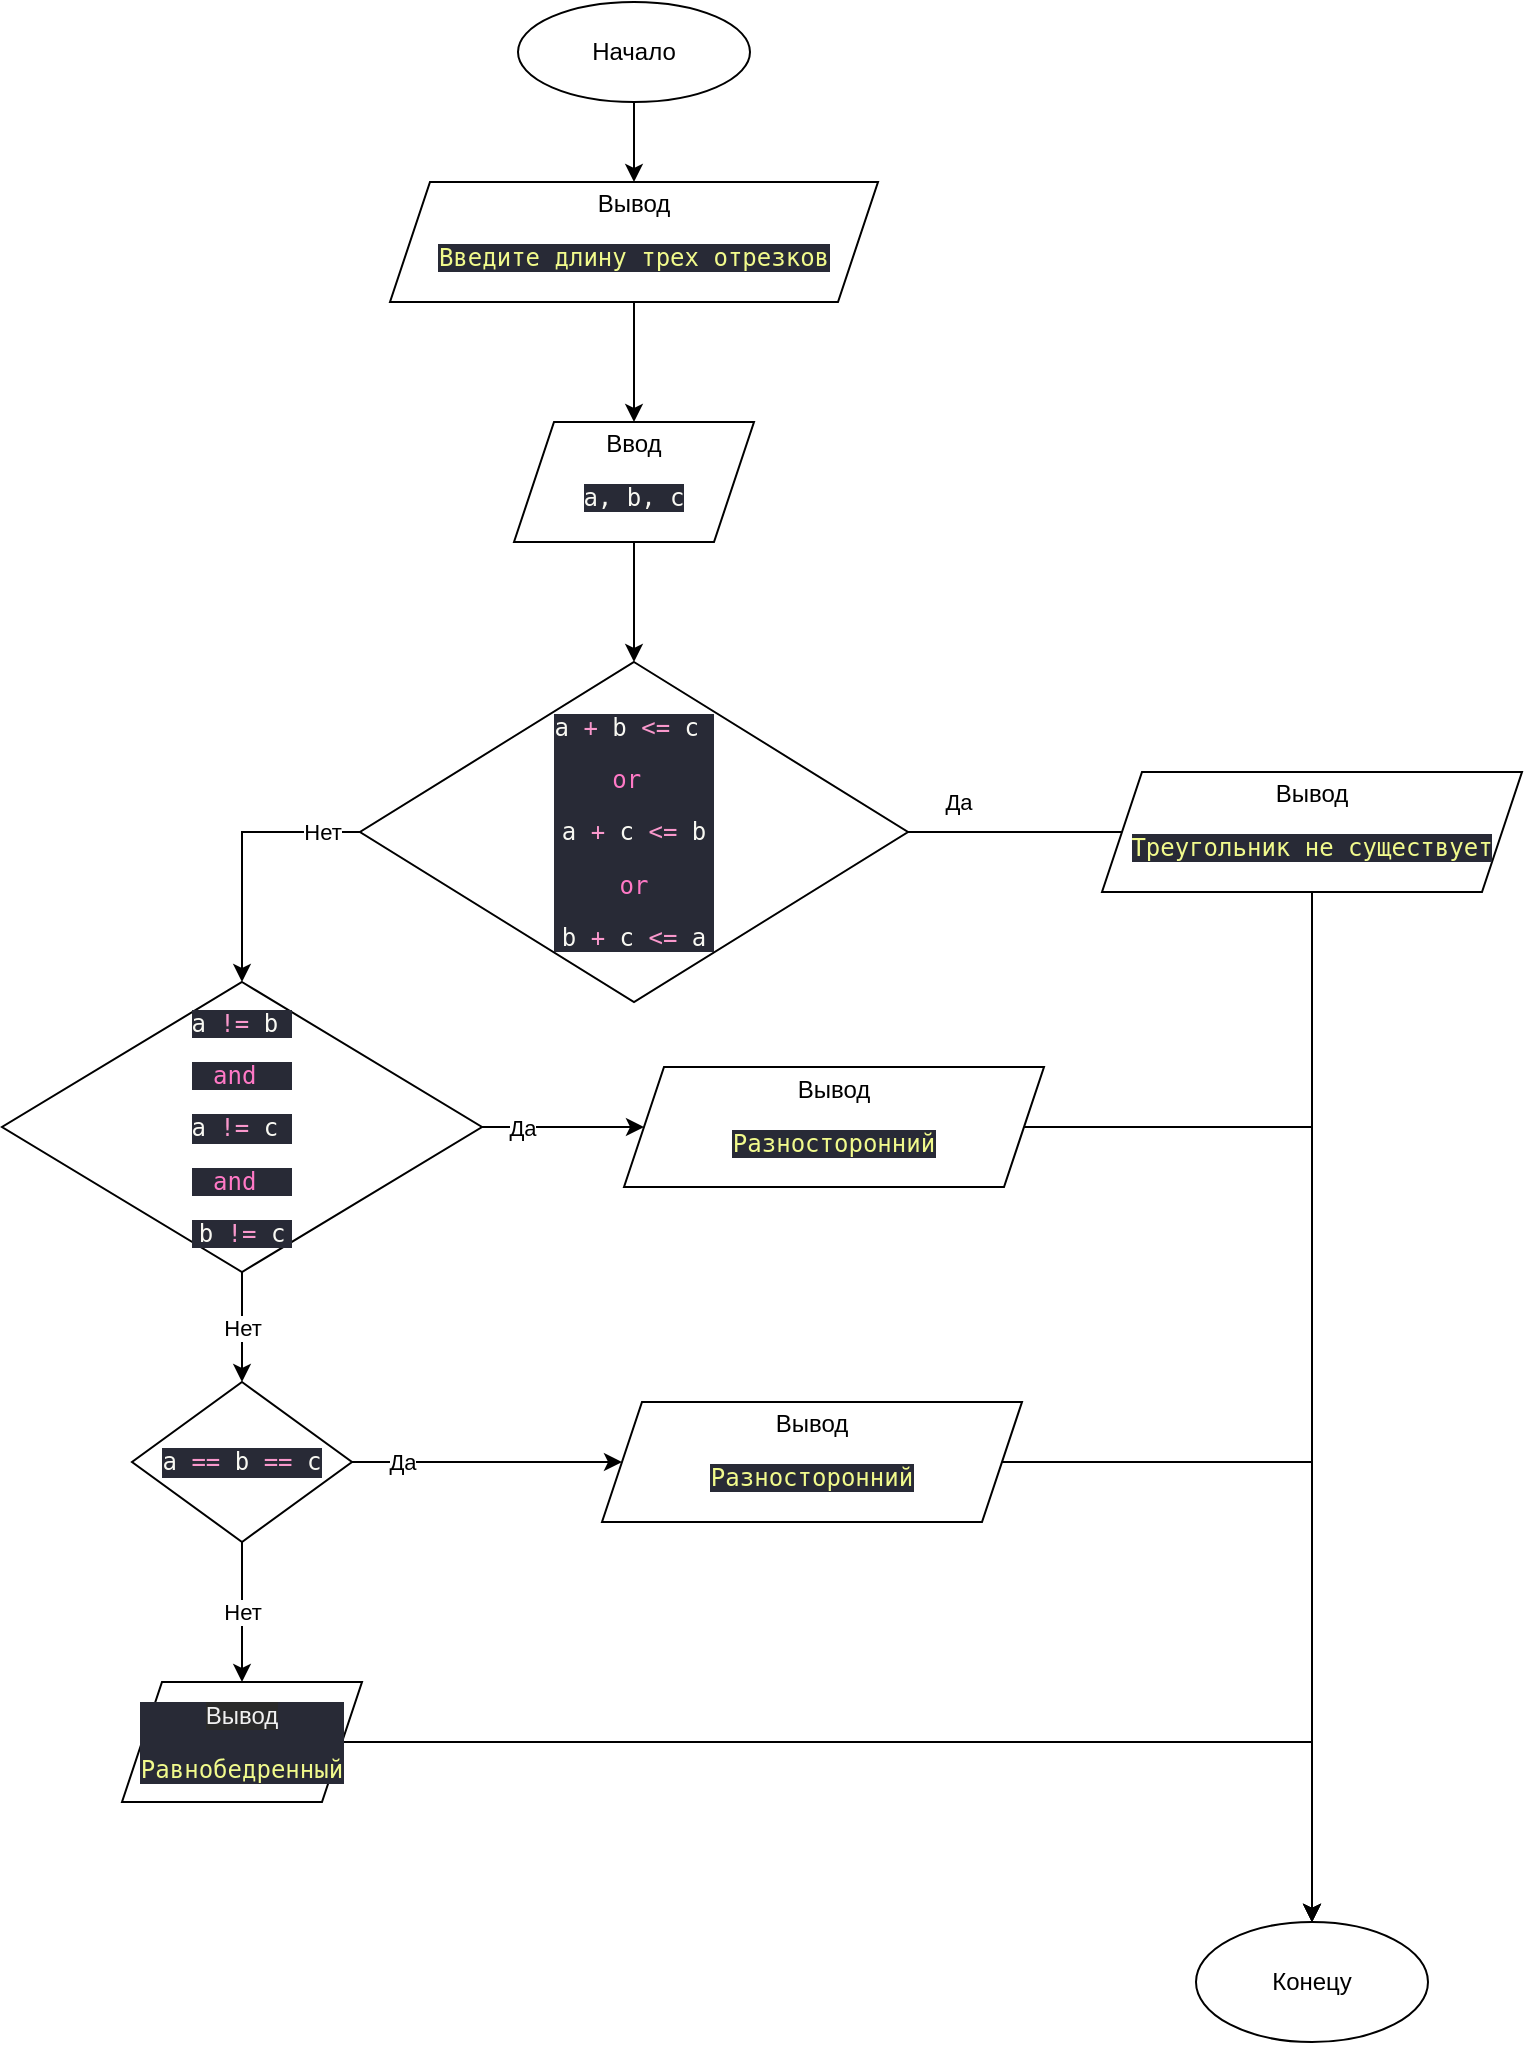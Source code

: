<mxfile version="14.2.7" type="github">
  <diagram id="hMqZd6t-Wr05iG-IaIav" name="Страница 1">
    <mxGraphModel dx="2022" dy="1124" grid="1" gridSize="10" guides="1" tooltips="1" connect="1" arrows="1" fold="1" page="1" pageScale="1" pageWidth="827" pageHeight="1169" math="0" shadow="0">
      <root>
        <mxCell id="0" />
        <mxCell id="1" parent="0" />
        <mxCell id="IrXiWzMrz5V52EHvldZ--1" style="edgeStyle=orthogonalEdgeStyle;rounded=0;orthogonalLoop=1;jettySize=auto;html=1;" edge="1" parent="1" source="IrXiWzMrz5V52EHvldZ--2" target="IrXiWzMrz5V52EHvldZ--5">
          <mxGeometry relative="1" as="geometry" />
        </mxCell>
        <mxCell id="IrXiWzMrz5V52EHvldZ--2" value="Начало" style="ellipse;whiteSpace=wrap;html=1;" vertex="1" parent="1">
          <mxGeometry x="298" y="70" width="116" height="50" as="geometry" />
        </mxCell>
        <mxCell id="IrXiWzMrz5V52EHvldZ--3" value="Конецу" style="ellipse;whiteSpace=wrap;html=1;" vertex="1" parent="1">
          <mxGeometry x="637" y="1030" width="116" height="60" as="geometry" />
        </mxCell>
        <mxCell id="IrXiWzMrz5V52EHvldZ--4" style="edgeStyle=orthogonalEdgeStyle;rounded=0;orthogonalLoop=1;jettySize=auto;html=1;" edge="1" parent="1" source="IrXiWzMrz5V52EHvldZ--5" target="IrXiWzMrz5V52EHvldZ--7">
          <mxGeometry relative="1" as="geometry" />
        </mxCell>
        <mxCell id="IrXiWzMrz5V52EHvldZ--5" value="Вывод&lt;br&gt;&lt;pre style=&quot;background-color: #282a36 ; color: #f8f8f2 ; font-family: &amp;#34;jetbrains mono&amp;#34; , monospace ; font-size: 9 8pt&quot;&gt;&lt;span style=&quot;color: #f1fa8c&quot;&gt;Введите длину трех отрезков&lt;/span&gt;&lt;/pre&gt;" style="shape=parallelogram;perimeter=parallelogramPerimeter;whiteSpace=wrap;html=1;fixedSize=1;" vertex="1" parent="1">
          <mxGeometry x="234" y="160" width="244" height="60" as="geometry" />
        </mxCell>
        <mxCell id="IrXiWzMrz5V52EHvldZ--6" style="edgeStyle=orthogonalEdgeStyle;rounded=0;orthogonalLoop=1;jettySize=auto;html=1;" edge="1" parent="1" source="IrXiWzMrz5V52EHvldZ--7" target="IrXiWzMrz5V52EHvldZ--16">
          <mxGeometry relative="1" as="geometry" />
        </mxCell>
        <mxCell id="IrXiWzMrz5V52EHvldZ--7" value="Ввод&lt;br&gt;&lt;pre style=&quot;background-color: #282a36 ; color: #f8f8f2 ; font-family: &amp;#34;jetbrains mono&amp;#34; , monospace ; font-size: 9 8pt&quot;&gt;a, b, c&lt;/pre&gt;" style="shape=parallelogram;perimeter=parallelogramPerimeter;whiteSpace=wrap;html=1;fixedSize=1;" vertex="1" parent="1">
          <mxGeometry x="296" y="280" width="120" height="60" as="geometry" />
        </mxCell>
        <mxCell id="IrXiWzMrz5V52EHvldZ--19" value="Да" style="edgeStyle=orthogonalEdgeStyle;rounded=0;orthogonalLoop=1;jettySize=auto;html=1;entryX=1;entryY=0.5;entryDx=0;entryDy=0;" edge="1" parent="1" source="IrXiWzMrz5V52EHvldZ--16" target="IrXiWzMrz5V52EHvldZ--17">
          <mxGeometry x="-0.836" y="15" relative="1" as="geometry">
            <mxPoint as="offset" />
          </mxGeometry>
        </mxCell>
        <mxCell id="IrXiWzMrz5V52EHvldZ--20" value="Нет" style="edgeStyle=orthogonalEdgeStyle;rounded=0;orthogonalLoop=1;jettySize=auto;html=1;" edge="1" parent="1" source="IrXiWzMrz5V52EHvldZ--16" target="IrXiWzMrz5V52EHvldZ--18">
          <mxGeometry x="-0.716" relative="1" as="geometry">
            <Array as="points">
              <mxPoint x="160" y="485" />
            </Array>
            <mxPoint as="offset" />
          </mxGeometry>
        </mxCell>
        <mxCell id="IrXiWzMrz5V52EHvldZ--16" value="&lt;pre style=&quot;background-color: #282a36 ; color: #f8f8f2 ; font-family: &amp;#34;jetbrains mono&amp;#34; , monospace ; font-size: 9 8pt&quot;&gt;&lt;pre style=&quot;font-family: &amp;#34;jetbrains mono&amp;#34; , monospace&quot;&gt;a &lt;span style=&quot;color: #f998cc&quot;&gt;+ &lt;/span&gt;b &lt;span style=&quot;color: #f998cc&quot;&gt;&amp;lt;= &lt;/span&gt;c &lt;/pre&gt;&lt;pre style=&quot;font-family: &amp;#34;jetbrains mono&amp;#34; , monospace&quot;&gt;&lt;span style=&quot;color: #ff79c6&quot;&gt;or &lt;/span&gt;&lt;/pre&gt;&lt;pre style=&quot;font-family: &amp;#34;jetbrains mono&amp;#34; , monospace&quot;&gt;a &lt;span style=&quot;color: #f998cc&quot;&gt;+ &lt;/span&gt;c &lt;span style=&quot;color: #f998cc&quot;&gt;&amp;lt;= &lt;/span&gt;b&lt;/pre&gt;&lt;pre style=&quot;font-family: &amp;#34;jetbrains mono&amp;#34; , monospace&quot;&gt; &lt;span style=&quot;color: #ff79c6&quot;&gt;or &lt;/span&gt;&lt;/pre&gt;&lt;pre style=&quot;font-family: &amp;#34;jetbrains mono&amp;#34; , monospace&quot;&gt;b &lt;span style=&quot;color: #f998cc&quot;&gt;+ &lt;/span&gt;c &lt;span style=&quot;color: #f998cc&quot;&gt;&amp;lt;= &lt;/span&gt;a&lt;/pre&gt;&lt;/pre&gt;" style="rhombus;whiteSpace=wrap;html=1;" vertex="1" parent="1">
          <mxGeometry x="219" y="400" width="274" height="170" as="geometry" />
        </mxCell>
        <mxCell id="IrXiWzMrz5V52EHvldZ--29" style="edgeStyle=orthogonalEdgeStyle;rounded=0;orthogonalLoop=1;jettySize=auto;html=1;" edge="1" parent="1" source="IrXiWzMrz5V52EHvldZ--17" target="IrXiWzMrz5V52EHvldZ--3">
          <mxGeometry relative="1" as="geometry" />
        </mxCell>
        <mxCell id="IrXiWzMrz5V52EHvldZ--17" value="Вывод&lt;br&gt;&lt;pre style=&quot;background-color: #282a36 ; color: #f8f8f2 ; font-family: &amp;#34;jetbrains mono&amp;#34; , monospace ; font-size: 9 8pt&quot;&gt;&lt;span style=&quot;color: #f1fa8c&quot;&gt;Треугольник не существует&lt;/span&gt;&lt;/pre&gt;" style="shape=parallelogram;perimeter=parallelogramPerimeter;whiteSpace=wrap;html=1;fixedSize=1;" vertex="1" parent="1">
          <mxGeometry x="590" y="455" width="210" height="60" as="geometry" />
        </mxCell>
        <mxCell id="IrXiWzMrz5V52EHvldZ--22" value="Да" style="edgeStyle=orthogonalEdgeStyle;rounded=0;orthogonalLoop=1;jettySize=auto;html=1;" edge="1" parent="1" source="IrXiWzMrz5V52EHvldZ--18" target="IrXiWzMrz5V52EHvldZ--21">
          <mxGeometry x="-0.506" relative="1" as="geometry">
            <mxPoint as="offset" />
          </mxGeometry>
        </mxCell>
        <mxCell id="IrXiWzMrz5V52EHvldZ--24" value="Нет" style="edgeStyle=orthogonalEdgeStyle;rounded=0;orthogonalLoop=1;jettySize=auto;html=1;" edge="1" parent="1" source="IrXiWzMrz5V52EHvldZ--18" target="IrXiWzMrz5V52EHvldZ--23">
          <mxGeometry relative="1" as="geometry" />
        </mxCell>
        <mxCell id="IrXiWzMrz5V52EHvldZ--18" value="&lt;pre style=&quot;background-color: #282a36 ; color: #f8f8f2 ; font-family: &amp;#34;jetbrains mono&amp;#34; , monospace ; font-size: 9 8pt&quot;&gt;a &lt;span style=&quot;color: #f998cc&quot;&gt;!= &lt;/span&gt;b &lt;/pre&gt;&lt;pre style=&quot;background-color: #282a36 ; color: #f8f8f2 ; font-family: &amp;#34;jetbrains mono&amp;#34; , monospace ; font-size: 9 8pt&quot;&gt;&lt;span style=&quot;color: #ff79c6&quot;&gt;and &lt;/span&gt;&lt;/pre&gt;&lt;pre style=&quot;background-color: #282a36 ; color: #f8f8f2 ; font-family: &amp;#34;jetbrains mono&amp;#34; , monospace ; font-size: 9 8pt&quot;&gt;a &lt;span style=&quot;color: #f998cc&quot;&gt;!= &lt;/span&gt;c &lt;/pre&gt;&lt;pre style=&quot;background-color: #282a36 ; color: #f8f8f2 ; font-family: &amp;#34;jetbrains mono&amp;#34; , monospace ; font-size: 9 8pt&quot;&gt;&lt;span style=&quot;color: rgb(255 , 121 , 198) ; white-space: normal&quot;&gt;and&amp;nbsp;&lt;/span&gt;&lt;br&gt;&lt;/pre&gt;&lt;pre style=&quot;background-color: #282a36 ; color: #f8f8f2 ; font-family: &amp;#34;jetbrains mono&amp;#34; , monospace ; font-size: 9 8pt&quot;&gt;b &lt;span style=&quot;color: #f998cc&quot;&gt;!= &lt;/span&gt;c&lt;/pre&gt;" style="rhombus;whiteSpace=wrap;html=1;" vertex="1" parent="1">
          <mxGeometry x="40" y="560" width="240" height="145" as="geometry" />
        </mxCell>
        <mxCell id="IrXiWzMrz5V52EHvldZ--30" style="edgeStyle=orthogonalEdgeStyle;rounded=0;orthogonalLoop=1;jettySize=auto;html=1;" edge="1" parent="1" source="IrXiWzMrz5V52EHvldZ--21" target="IrXiWzMrz5V52EHvldZ--3">
          <mxGeometry relative="1" as="geometry" />
        </mxCell>
        <mxCell id="IrXiWzMrz5V52EHvldZ--21" value="Вывод&lt;br&gt;&lt;pre style=&quot;background-color: #282a36 ; color: #f8f8f2 ; font-family: &amp;#34;jetbrains mono&amp;#34; , monospace ; font-size: 9 8pt&quot;&gt;&lt;pre style=&quot;font-family: &amp;#34;jetbrains mono&amp;#34; , monospace&quot;&gt;&lt;span style=&quot;color: #f1fa8c&quot;&gt;Разносторонний&lt;/span&gt;&lt;/pre&gt;&lt;/pre&gt;" style="shape=parallelogram;perimeter=parallelogramPerimeter;whiteSpace=wrap;html=1;fixedSize=1;" vertex="1" parent="1">
          <mxGeometry x="351" y="602.5" width="210" height="60" as="geometry" />
        </mxCell>
        <mxCell id="IrXiWzMrz5V52EHvldZ--26" value="Да" style="edgeStyle=orthogonalEdgeStyle;rounded=0;orthogonalLoop=1;jettySize=auto;html=1;" edge="1" parent="1" source="IrXiWzMrz5V52EHvldZ--23" target="IrXiWzMrz5V52EHvldZ--25">
          <mxGeometry x="-0.63" relative="1" as="geometry">
            <Array as="points">
              <mxPoint x="240" y="800" />
              <mxPoint x="240" y="800" />
            </Array>
            <mxPoint as="offset" />
          </mxGeometry>
        </mxCell>
        <mxCell id="IrXiWzMrz5V52EHvldZ--28" value="Нет" style="edgeStyle=orthogonalEdgeStyle;rounded=0;orthogonalLoop=1;jettySize=auto;html=1;" edge="1" parent="1" source="IrXiWzMrz5V52EHvldZ--23" target="IrXiWzMrz5V52EHvldZ--27">
          <mxGeometry relative="1" as="geometry" />
        </mxCell>
        <mxCell id="IrXiWzMrz5V52EHvldZ--23" value="&lt;pre style=&quot;background-color: #282a36 ; color: #f8f8f2 ; font-family: &amp;#34;jetbrains mono&amp;#34; , monospace ; font-size: 9 8pt&quot;&gt;a &lt;span style=&quot;color: #f998cc&quot;&gt;== &lt;/span&gt;b &lt;span style=&quot;color: #f998cc&quot;&gt;== &lt;/span&gt;c&lt;/pre&gt;" style="rhombus;whiteSpace=wrap;html=1;" vertex="1" parent="1">
          <mxGeometry x="105" y="760" width="110" height="80" as="geometry" />
        </mxCell>
        <mxCell id="IrXiWzMrz5V52EHvldZ--31" style="edgeStyle=orthogonalEdgeStyle;rounded=0;orthogonalLoop=1;jettySize=auto;html=1;" edge="1" parent="1" source="IrXiWzMrz5V52EHvldZ--25" target="IrXiWzMrz5V52EHvldZ--3">
          <mxGeometry relative="1" as="geometry" />
        </mxCell>
        <mxCell id="IrXiWzMrz5V52EHvldZ--25" value="Вывод&lt;br&gt;&lt;pre style=&quot;background-color: #282a36 ; color: #f8f8f2 ; font-family: &amp;#34;jetbrains mono&amp;#34; , monospace ; font-size: 9 8pt&quot;&gt;&lt;pre style=&quot;font-family: &amp;#34;jetbrains mono&amp;#34; , monospace&quot;&gt;&lt;span style=&quot;color: #f1fa8c&quot;&gt;Разносторонний&lt;/span&gt;&lt;/pre&gt;&lt;/pre&gt;" style="shape=parallelogram;perimeter=parallelogramPerimeter;whiteSpace=wrap;html=1;fixedSize=1;" vertex="1" parent="1">
          <mxGeometry x="340" y="770" width="210" height="60" as="geometry" />
        </mxCell>
        <mxCell id="IrXiWzMrz5V52EHvldZ--32" style="edgeStyle=orthogonalEdgeStyle;rounded=0;orthogonalLoop=1;jettySize=auto;html=1;" edge="1" parent="1" source="IrXiWzMrz5V52EHvldZ--27" target="IrXiWzMrz5V52EHvldZ--3">
          <mxGeometry relative="1" as="geometry" />
        </mxCell>
        <mxCell id="IrXiWzMrz5V52EHvldZ--27" value="&lt;pre style=&quot;background-color: #282a36 ; color: #f8f8f2 ; font-family: &amp;#34;jetbrains mono&amp;#34; , monospace ; font-size: 9 8pt&quot;&gt;&lt;span style=&quot;color: rgb(240 , 240 , 240) ; font-family: &amp;#34;helvetica&amp;#34; ; background-color: rgb(42 , 42 , 42)&quot;&gt;Вывод&lt;/span&gt;&lt;br style=&quot;color: rgb(240 , 240 , 240) ; font-family: &amp;#34;helvetica&amp;#34; ; background-color: rgb(42 , 42 , 42)&quot;&gt;&lt;pre style=&quot;font-family: &amp;#34;jetbrains mono&amp;#34; , monospace&quot;&gt;&lt;pre style=&quot;font-family: &amp;#34;jetbrains mono&amp;#34; , monospace&quot;&gt;&lt;span style=&quot;color: #f1fa8c&quot;&gt;Равнобедренный&lt;/span&gt;&lt;/pre&gt;&lt;/pre&gt;&lt;/pre&gt;" style="shape=parallelogram;perimeter=parallelogramPerimeter;whiteSpace=wrap;html=1;fixedSize=1;" vertex="1" parent="1">
          <mxGeometry x="100" y="910" width="120" height="60" as="geometry" />
        </mxCell>
      </root>
    </mxGraphModel>
  </diagram>
</mxfile>
